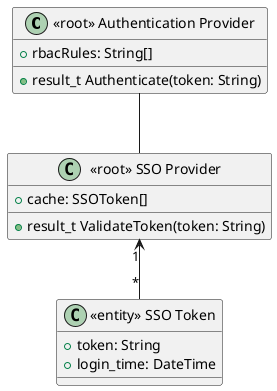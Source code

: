 @startuml

class "<<root>> Authentication Provider" as auth {
  +rbacRules: String[]
  +result_t Authenticate(token: String)
}

class "<<root>> SSO Provider" as sso {
  +cache: SSOToken[]
  +result_t ValidateToken(token: String)
}

class "<<entity>> SSO Token" as token {
  +token: String
  +login_time: DateTime
}

auth -- sso
sso "1" <-- "*" token

@enduml